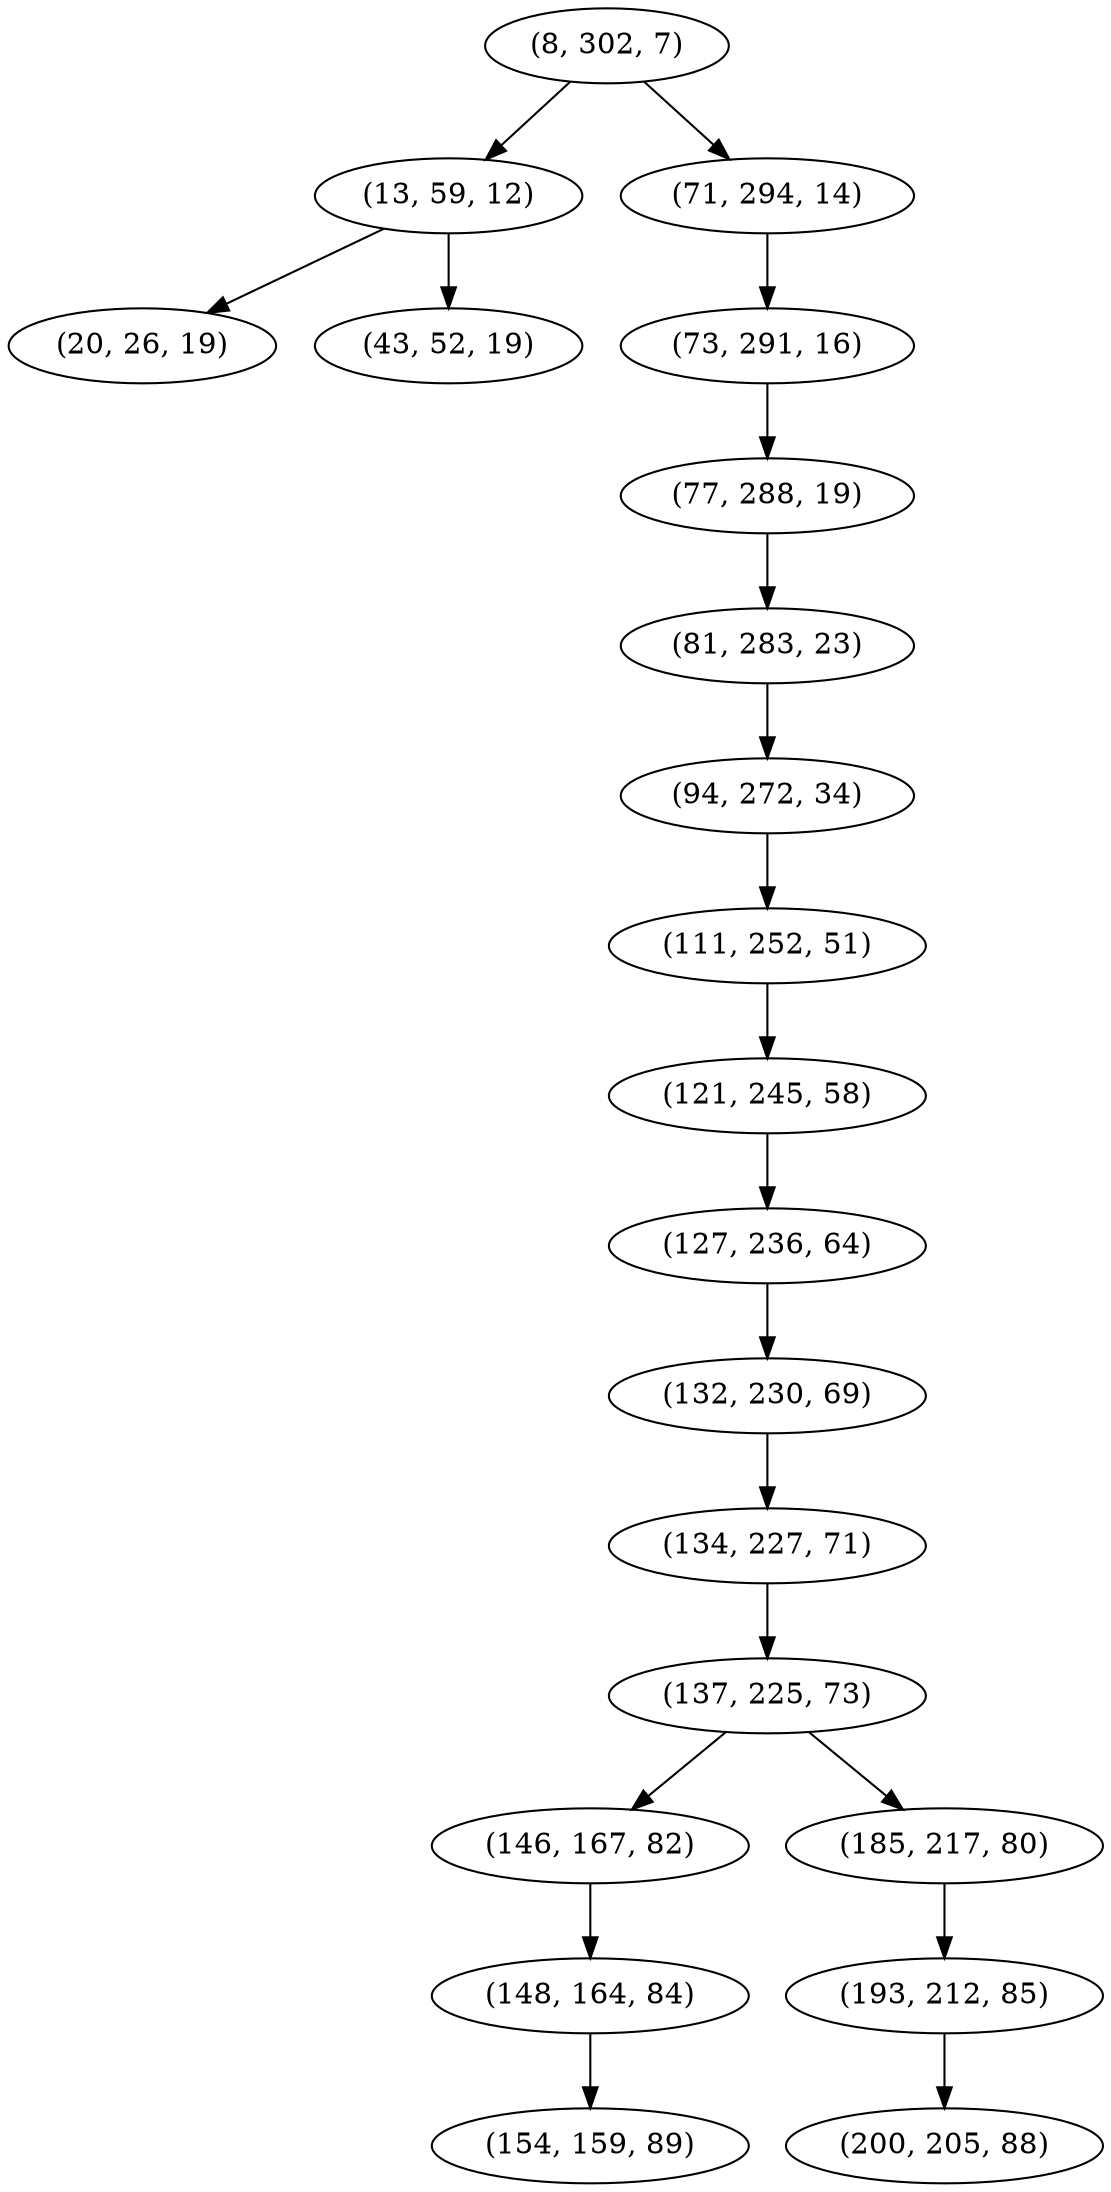 digraph tree {
    "(8, 302, 7)";
    "(13, 59, 12)";
    "(20, 26, 19)";
    "(43, 52, 19)";
    "(71, 294, 14)";
    "(73, 291, 16)";
    "(77, 288, 19)";
    "(81, 283, 23)";
    "(94, 272, 34)";
    "(111, 252, 51)";
    "(121, 245, 58)";
    "(127, 236, 64)";
    "(132, 230, 69)";
    "(134, 227, 71)";
    "(137, 225, 73)";
    "(146, 167, 82)";
    "(148, 164, 84)";
    "(154, 159, 89)";
    "(185, 217, 80)";
    "(193, 212, 85)";
    "(200, 205, 88)";
    "(8, 302, 7)" -> "(13, 59, 12)";
    "(8, 302, 7)" -> "(71, 294, 14)";
    "(13, 59, 12)" -> "(20, 26, 19)";
    "(13, 59, 12)" -> "(43, 52, 19)";
    "(71, 294, 14)" -> "(73, 291, 16)";
    "(73, 291, 16)" -> "(77, 288, 19)";
    "(77, 288, 19)" -> "(81, 283, 23)";
    "(81, 283, 23)" -> "(94, 272, 34)";
    "(94, 272, 34)" -> "(111, 252, 51)";
    "(111, 252, 51)" -> "(121, 245, 58)";
    "(121, 245, 58)" -> "(127, 236, 64)";
    "(127, 236, 64)" -> "(132, 230, 69)";
    "(132, 230, 69)" -> "(134, 227, 71)";
    "(134, 227, 71)" -> "(137, 225, 73)";
    "(137, 225, 73)" -> "(146, 167, 82)";
    "(137, 225, 73)" -> "(185, 217, 80)";
    "(146, 167, 82)" -> "(148, 164, 84)";
    "(148, 164, 84)" -> "(154, 159, 89)";
    "(185, 217, 80)" -> "(193, 212, 85)";
    "(193, 212, 85)" -> "(200, 205, 88)";
}
